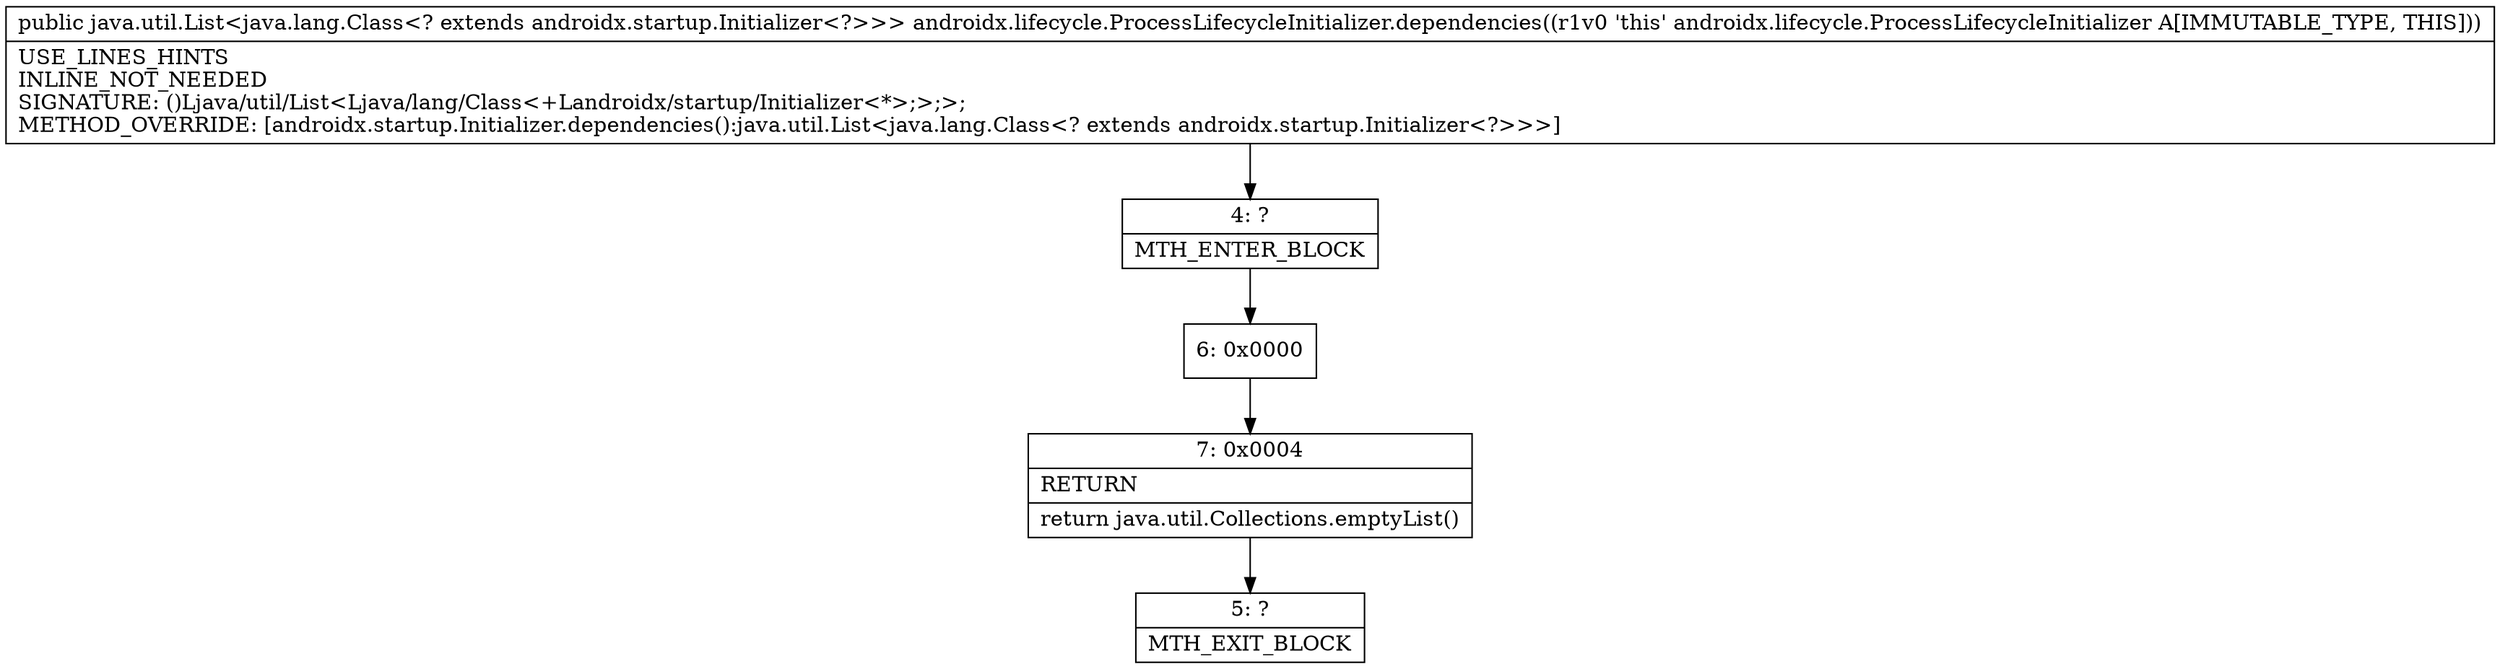 digraph "CFG forandroidx.lifecycle.ProcessLifecycleInitializer.dependencies()Ljava\/util\/List;" {
Node_4 [shape=record,label="{4\:\ ?|MTH_ENTER_BLOCK\l}"];
Node_6 [shape=record,label="{6\:\ 0x0000}"];
Node_7 [shape=record,label="{7\:\ 0x0004|RETURN\l|return java.util.Collections.emptyList()\l}"];
Node_5 [shape=record,label="{5\:\ ?|MTH_EXIT_BLOCK\l}"];
MethodNode[shape=record,label="{public java.util.List\<java.lang.Class\<? extends androidx.startup.Initializer\<?\>\>\> androidx.lifecycle.ProcessLifecycleInitializer.dependencies((r1v0 'this' androidx.lifecycle.ProcessLifecycleInitializer A[IMMUTABLE_TYPE, THIS]))  | USE_LINES_HINTS\lINLINE_NOT_NEEDED\lSIGNATURE: ()Ljava\/util\/List\<Ljava\/lang\/Class\<+Landroidx\/startup\/Initializer\<*\>;\>;\>;\lMETHOD_OVERRIDE: [androidx.startup.Initializer.dependencies():java.util.List\<java.lang.Class\<? extends androidx.startup.Initializer\<?\>\>\>]\l}"];
MethodNode -> Node_4;Node_4 -> Node_6;
Node_6 -> Node_7;
Node_7 -> Node_5;
}

